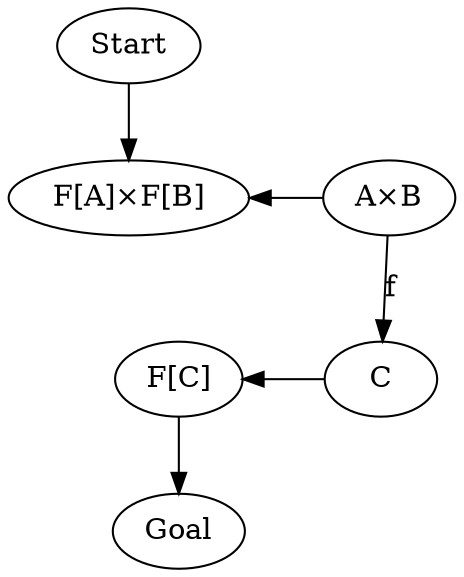 digraph {
    Start[class="extremity"]
    Goal[class="extremity"]

    AB[label="A×B"]
    C
    FAFB[label="F[A]×F[B]" class="start,disabled"]
    FC[label="F[C]" class="goal,disabled"]

    FAFB -> FC[label="map2(f)" style="invis"]
    AB -> C[label="f"]

    {
        rank=same
        FAFB -> AB[dir=back class="lift"]
    }

    {
        rank=same
        FC -> C[dir=back class="lift"]
    }

    Start -> FAFB[class="start,disabled"]
    FC -> Goal[class="goal,disabled"]
}
